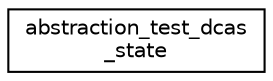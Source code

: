 digraph "Graphical Class Hierarchy"
{
 // LATEX_PDF_SIZE
  edge [fontname="Helvetica",fontsize="10",labelfontname="Helvetica",labelfontsize="10"];
  node [fontname="Helvetica",fontsize="10",shape=record];
  rankdir="LR";
  Node0 [label="abstraction_test_dcas\l_state",height=0.2,width=0.4,color="black", fillcolor="white", style="filled",URL="$structabstraction__test__dcas__state.html",tooltip=" "];
}
